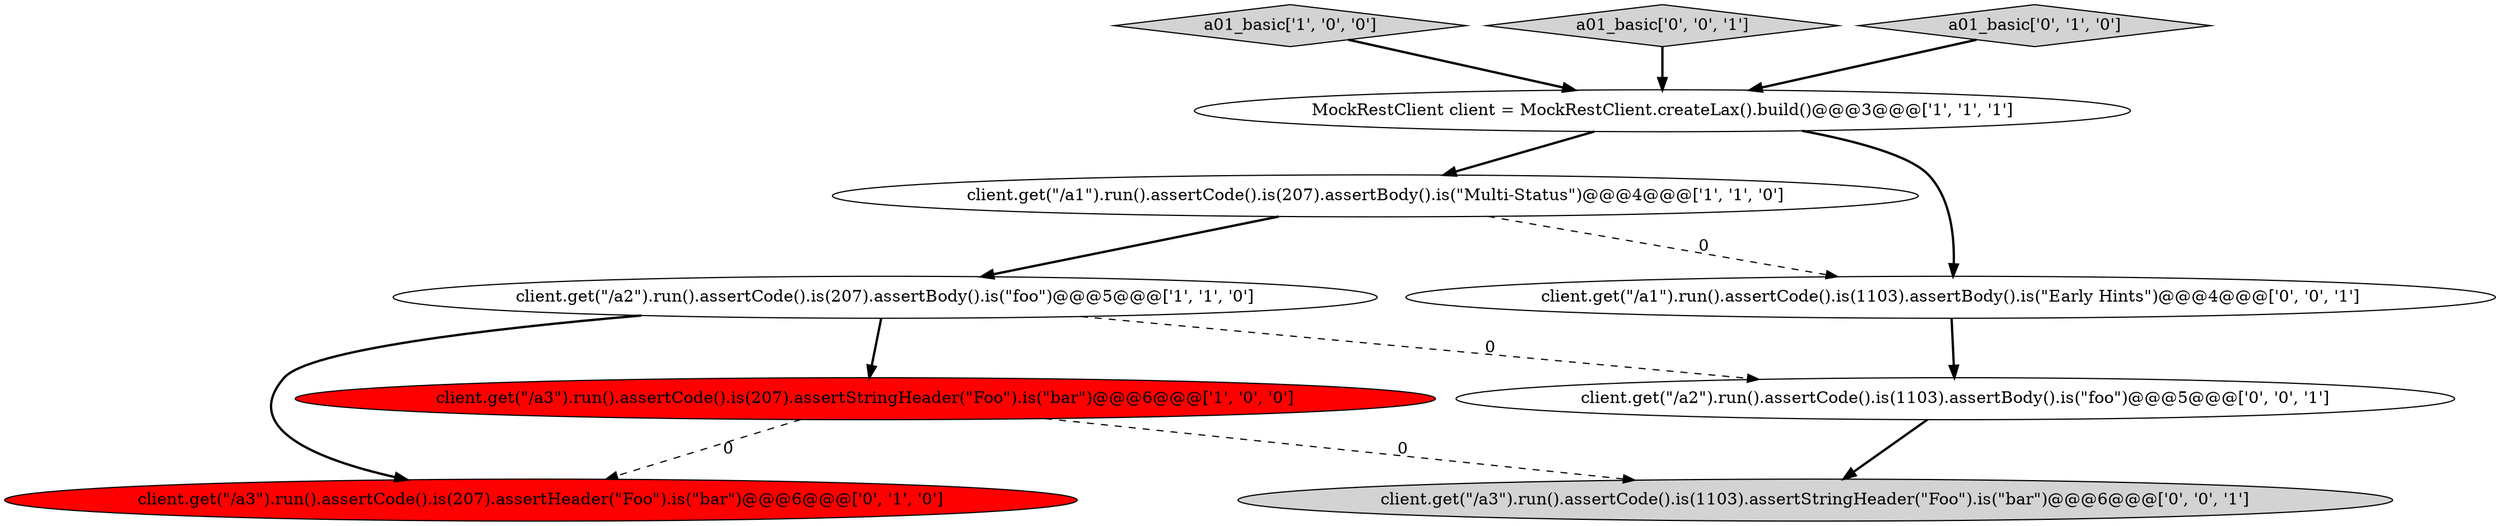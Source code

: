 digraph {
7 [style = filled, label = "client.get(\"/a2\").run().assertCode().is(1103).assertBody().is(\"foo\")@@@5@@@['0', '0', '1']", fillcolor = white, shape = ellipse image = "AAA0AAABBB3BBB"];
3 [style = filled, label = "client.get(\"/a2\").run().assertCode().is(207).assertBody().is(\"foo\")@@@5@@@['1', '1', '0']", fillcolor = white, shape = ellipse image = "AAA0AAABBB1BBB"];
1 [style = filled, label = "a01_basic['1', '0', '0']", fillcolor = lightgray, shape = diamond image = "AAA0AAABBB1BBB"];
10 [style = filled, label = "a01_basic['0', '0', '1']", fillcolor = lightgray, shape = diamond image = "AAA0AAABBB3BBB"];
9 [style = filled, label = "client.get(\"/a3\").run().assertCode().is(1103).assertStringHeader(\"Foo\").is(\"bar\")@@@6@@@['0', '0', '1']", fillcolor = lightgray, shape = ellipse image = "AAA0AAABBB3BBB"];
6 [style = filled, label = "client.get(\"/a3\").run().assertCode().is(207).assertHeader(\"Foo\").is(\"bar\")@@@6@@@['0', '1', '0']", fillcolor = red, shape = ellipse image = "AAA1AAABBB2BBB"];
0 [style = filled, label = "client.get(\"/a1\").run().assertCode().is(207).assertBody().is(\"Multi-Status\")@@@4@@@['1', '1', '0']", fillcolor = white, shape = ellipse image = "AAA0AAABBB1BBB"];
2 [style = filled, label = "MockRestClient client = MockRestClient.createLax().build()@@@3@@@['1', '1', '1']", fillcolor = white, shape = ellipse image = "AAA0AAABBB1BBB"];
5 [style = filled, label = "a01_basic['0', '1', '0']", fillcolor = lightgray, shape = diamond image = "AAA0AAABBB2BBB"];
8 [style = filled, label = "client.get(\"/a1\").run().assertCode().is(1103).assertBody().is(\"Early Hints\")@@@4@@@['0', '0', '1']", fillcolor = white, shape = ellipse image = "AAA0AAABBB3BBB"];
4 [style = filled, label = "client.get(\"/a3\").run().assertCode().is(207).assertStringHeader(\"Foo\").is(\"bar\")@@@6@@@['1', '0', '0']", fillcolor = red, shape = ellipse image = "AAA1AAABBB1BBB"];
0->3 [style = bold, label=""];
7->9 [style = bold, label=""];
0->8 [style = dashed, label="0"];
4->9 [style = dashed, label="0"];
3->6 [style = bold, label=""];
5->2 [style = bold, label=""];
1->2 [style = bold, label=""];
2->0 [style = bold, label=""];
10->2 [style = bold, label=""];
4->6 [style = dashed, label="0"];
3->7 [style = dashed, label="0"];
3->4 [style = bold, label=""];
8->7 [style = bold, label=""];
2->8 [style = bold, label=""];
}
